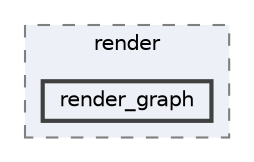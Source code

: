 digraph "module/render/render_graph"
{
 // LATEX_PDF_SIZE
  bgcolor="transparent";
  edge [fontname=Helvetica,fontsize=10,labelfontname=Helvetica,labelfontsize=10];
  node [fontname=Helvetica,fontsize=10,shape=box,height=0.2,width=0.4];
  compound=true
  subgraph clusterdir_0f6785fc82aaf296bbf7a6c2d8652c96 {
    graph [ bgcolor="#edf0f7", pencolor="grey50", label="render", fontname=Helvetica,fontsize=10 style="filled,dashed", URL="dir_0f6785fc82aaf296bbf7a6c2d8652c96.html",tooltip=""]
  dir_fa809a205dbb620d1e0a7758ea1e349b [label="render_graph", fillcolor="#edf0f7", color="grey25", style="filled,bold", URL="dir_fa809a205dbb620d1e0a7758ea1e349b.html",tooltip=""];
  }
}
